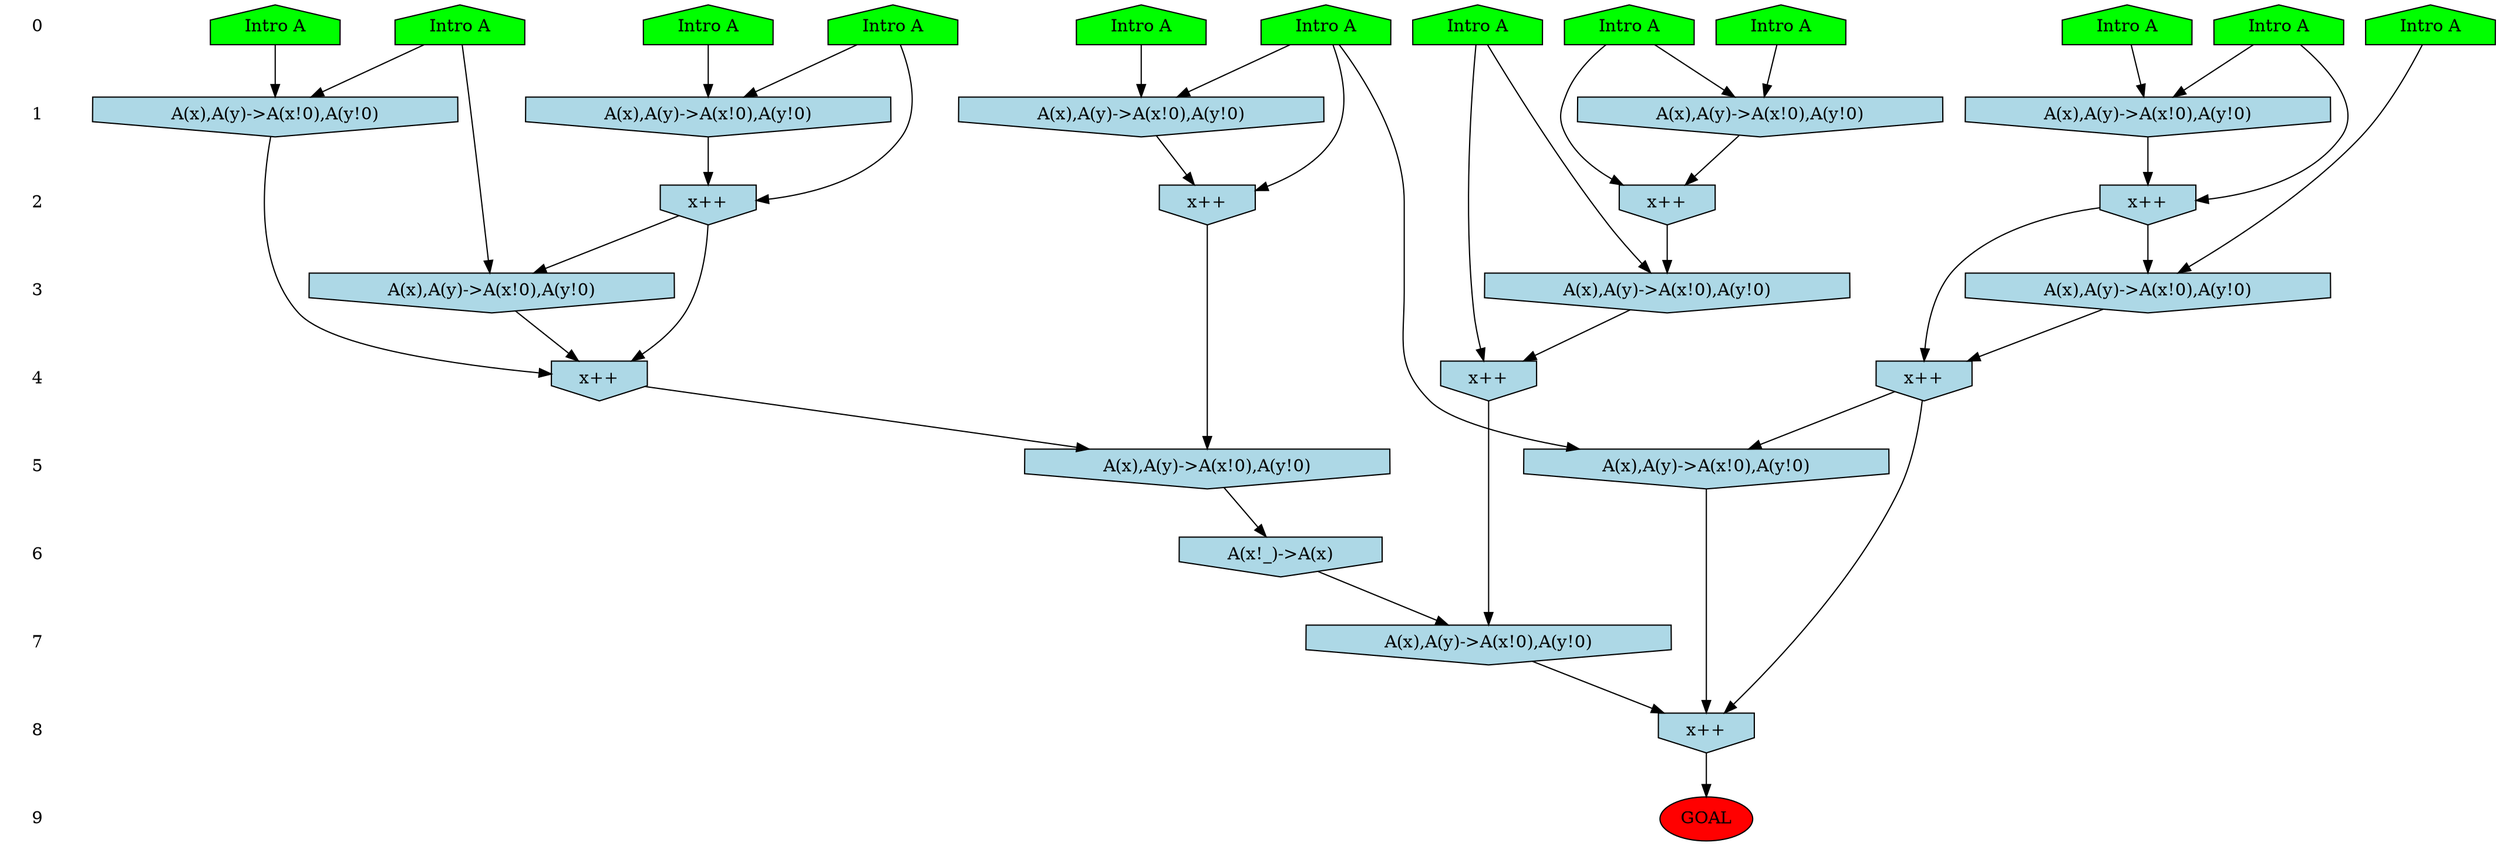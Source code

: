 /* Compression of 1 causal flows obtained in average at 2.602533E+00 t.u */
/* Compressed causal flows were: [797] */
digraph G{
 ranksep=.5 ; 
{ rank = same ; "0" [shape=plaintext] ; node_1 [label ="Intro A", shape=house, style=filled, fillcolor=green] ;
node_2 [label ="Intro A", shape=house, style=filled, fillcolor=green] ;
node_3 [label ="Intro A", shape=house, style=filled, fillcolor=green] ;
node_4 [label ="Intro A", shape=house, style=filled, fillcolor=green] ;
node_5 [label ="Intro A", shape=house, style=filled, fillcolor=green] ;
node_6 [label ="Intro A", shape=house, style=filled, fillcolor=green] ;
node_7 [label ="Intro A", shape=house, style=filled, fillcolor=green] ;
node_8 [label ="Intro A", shape=house, style=filled, fillcolor=green] ;
node_9 [label ="Intro A", shape=house, style=filled, fillcolor=green] ;
node_10 [label ="Intro A", shape=house, style=filled, fillcolor=green] ;
node_11 [label ="Intro A", shape=house, style=filled, fillcolor=green] ;
node_12 [label ="Intro A", shape=house, style=filled, fillcolor=green] ;
}
{ rank = same ; "1" [shape=plaintext] ; node_13 [label="A(x),A(y)->A(x!0),A(y!0)", shape=invhouse, style=filled, fillcolor = lightblue] ;
node_15 [label="A(x),A(y)->A(x!0),A(y!0)", shape=invhouse, style=filled, fillcolor = lightblue] ;
node_16 [label="A(x),A(y)->A(x!0),A(y!0)", shape=invhouse, style=filled, fillcolor = lightblue] ;
node_19 [label="A(x),A(y)->A(x!0),A(y!0)", shape=invhouse, style=filled, fillcolor = lightblue] ;
node_21 [label="A(x),A(y)->A(x!0),A(y!0)", shape=invhouse, style=filled, fillcolor = lightblue] ;
}
{ rank = same ; "2" [shape=plaintext] ; node_14 [label="x++", shape=invhouse, style=filled, fillcolor = lightblue] ;
node_17 [label="x++", shape=invhouse, style=filled, fillcolor = lightblue] ;
node_20 [label="x++", shape=invhouse, style=filled, fillcolor = lightblue] ;
node_22 [label="x++", shape=invhouse, style=filled, fillcolor = lightblue] ;
}
{ rank = same ; "3" [shape=plaintext] ; node_18 [label="A(x),A(y)->A(x!0),A(y!0)", shape=invhouse, style=filled, fillcolor = lightblue] ;
node_23 [label="A(x),A(y)->A(x!0),A(y!0)", shape=invhouse, style=filled, fillcolor = lightblue] ;
node_24 [label="A(x),A(y)->A(x!0),A(y!0)", shape=invhouse, style=filled, fillcolor = lightblue] ;
}
{ rank = same ; "4" [shape=plaintext] ; node_25 [label="x++", shape=invhouse, style=filled, fillcolor = lightblue] ;
node_27 [label="x++", shape=invhouse, style=filled, fillcolor = lightblue] ;
node_28 [label="x++", shape=invhouse, style=filled, fillcolor = lightblue] ;
}
{ rank = same ; "5" [shape=plaintext] ; node_26 [label="A(x),A(y)->A(x!0),A(y!0)", shape=invhouse, style=filled, fillcolor = lightblue] ;
node_31 [label="A(x),A(y)->A(x!0),A(y!0)", shape=invhouse, style=filled, fillcolor = lightblue] ;
}
{ rank = same ; "6" [shape=plaintext] ; node_29 [label="A(x!_)->A(x)", shape=invhouse, style=filled, fillcolor = lightblue] ;
}
{ rank = same ; "7" [shape=plaintext] ; node_30 [label="A(x),A(y)->A(x!0),A(y!0)", shape=invhouse, style=filled, fillcolor = lightblue] ;
}
{ rank = same ; "8" [shape=plaintext] ; node_32 [label="x++", shape=invhouse, style=filled, fillcolor = lightblue] ;
}
{ rank = same ; "9" [shape=plaintext] ; node_33 [label ="GOAL", style=filled, fillcolor=red] ;
}
"0" -> "1" [style="invis"]; 
"1" -> "2" [style="invis"]; 
"2" -> "3" [style="invis"]; 
"3" -> "4" [style="invis"]; 
"4" -> "5" [style="invis"]; 
"5" -> "6" [style="invis"]; 
"6" -> "7" [style="invis"]; 
"7" -> "8" [style="invis"]; 
"8" -> "9" [style="invis"]; 
node_5 -> node_13
node_6 -> node_13
node_6 -> node_14
node_13 -> node_14
node_1 -> node_15
node_7 -> node_15
node_3 -> node_16
node_12 -> node_16
node_1 -> node_17
node_15 -> node_17
node_11 -> node_18
node_14 -> node_18
node_10 -> node_19
node_11 -> node_19
node_3 -> node_20
node_16 -> node_20
node_2 -> node_21
node_4 -> node_21
node_4 -> node_22
node_21 -> node_22
node_9 -> node_23
node_22 -> node_23
node_8 -> node_24
node_20 -> node_24
node_14 -> node_25
node_18 -> node_25
node_19 -> node_25
node_17 -> node_26
node_25 -> node_26
node_20 -> node_27
node_24 -> node_27
node_9 -> node_28
node_23 -> node_28
node_26 -> node_29
node_28 -> node_30
node_29 -> node_30
node_1 -> node_31
node_27 -> node_31
node_27 -> node_32
node_30 -> node_32
node_31 -> node_32
node_32 -> node_33
}
/*
 Dot generation time: 0.000493
*/